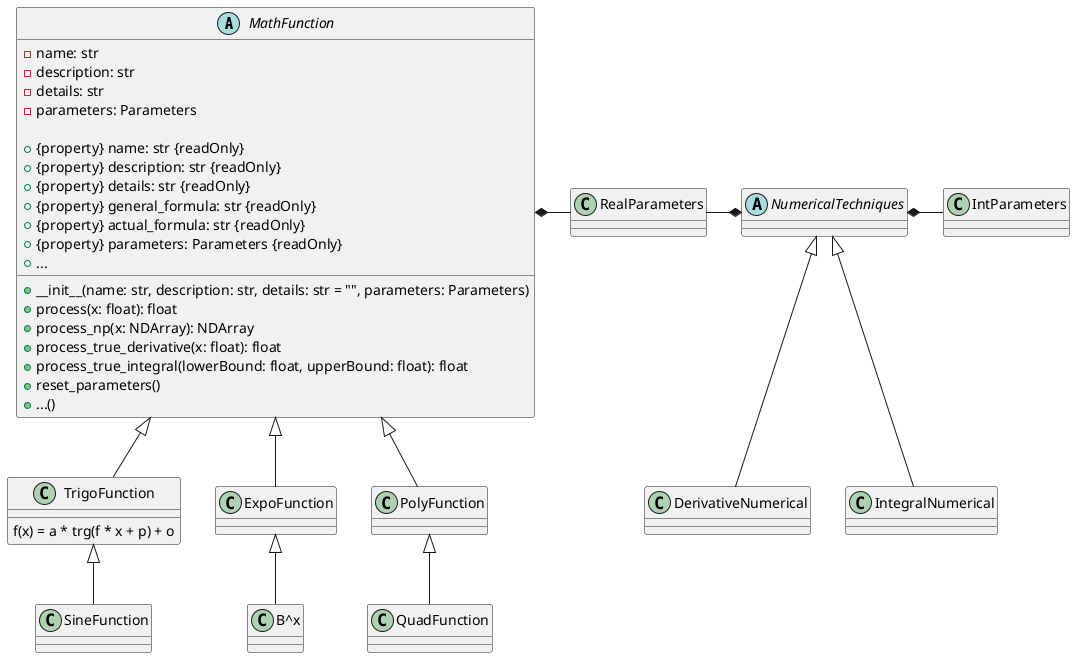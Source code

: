 @startuml Projet 1 - UML

skinparam class AttributeIconSize 0

abstract class MathFunction { 
    - name: str
    - description: str
    - details: str
    - parameters: Parameters

    + {property} name: str {readOnly}
    + {property} description: str {readOnly}
    + {property} details: str {readOnly}
    + {property} general_formula: str {readOnly}
    + {property} actual_formula: str {readOnly}
    + {property} parameters: Parameters {readOnly}
    + ...

    + __init__(name: str, description: str, details: str = "", parameters: Parameters)
    + process(x: float): float
    + process_np(x: NDArray): NDArray
    + process_true_derivative(x: float): float
    + process_true_integral(lowerBound: float, upperBound: float): float
    + reset_parameters()
    + ...()
}

abstract class NumericalTechniques {
   
}

class TrigoFunction {
  f(x) = a * trg(f * x + p) + o
}
MathFunction <|-- TrigoFunction

class ExpoFunction {

}
MathFunction <|-- ExpoFunction


class "B^x" {

}
ExpoFunction <|-- "B^x"


class PolyFunction {

}
MathFunction <|-- PolyFunction


class "QuadFunction" {

}
PolyFunction <|-- "QuadFunction"






class SineFunction {

}
TrigoFunction <|-- SineFunction

class RealParameters {
 
}
MathFunction *-right- RealParameters  


class IntParameters {

}
NumericalTechniques *-left- RealParameters  
NumericalTechniques*-right- IntParameters
class IntegralNumerical {

}
NumericalTechniques <|-- IntegralNumerical
class DerivativeNumerical {

}
NumericalTechniques <|-- DerivativeNumerical

@enduml